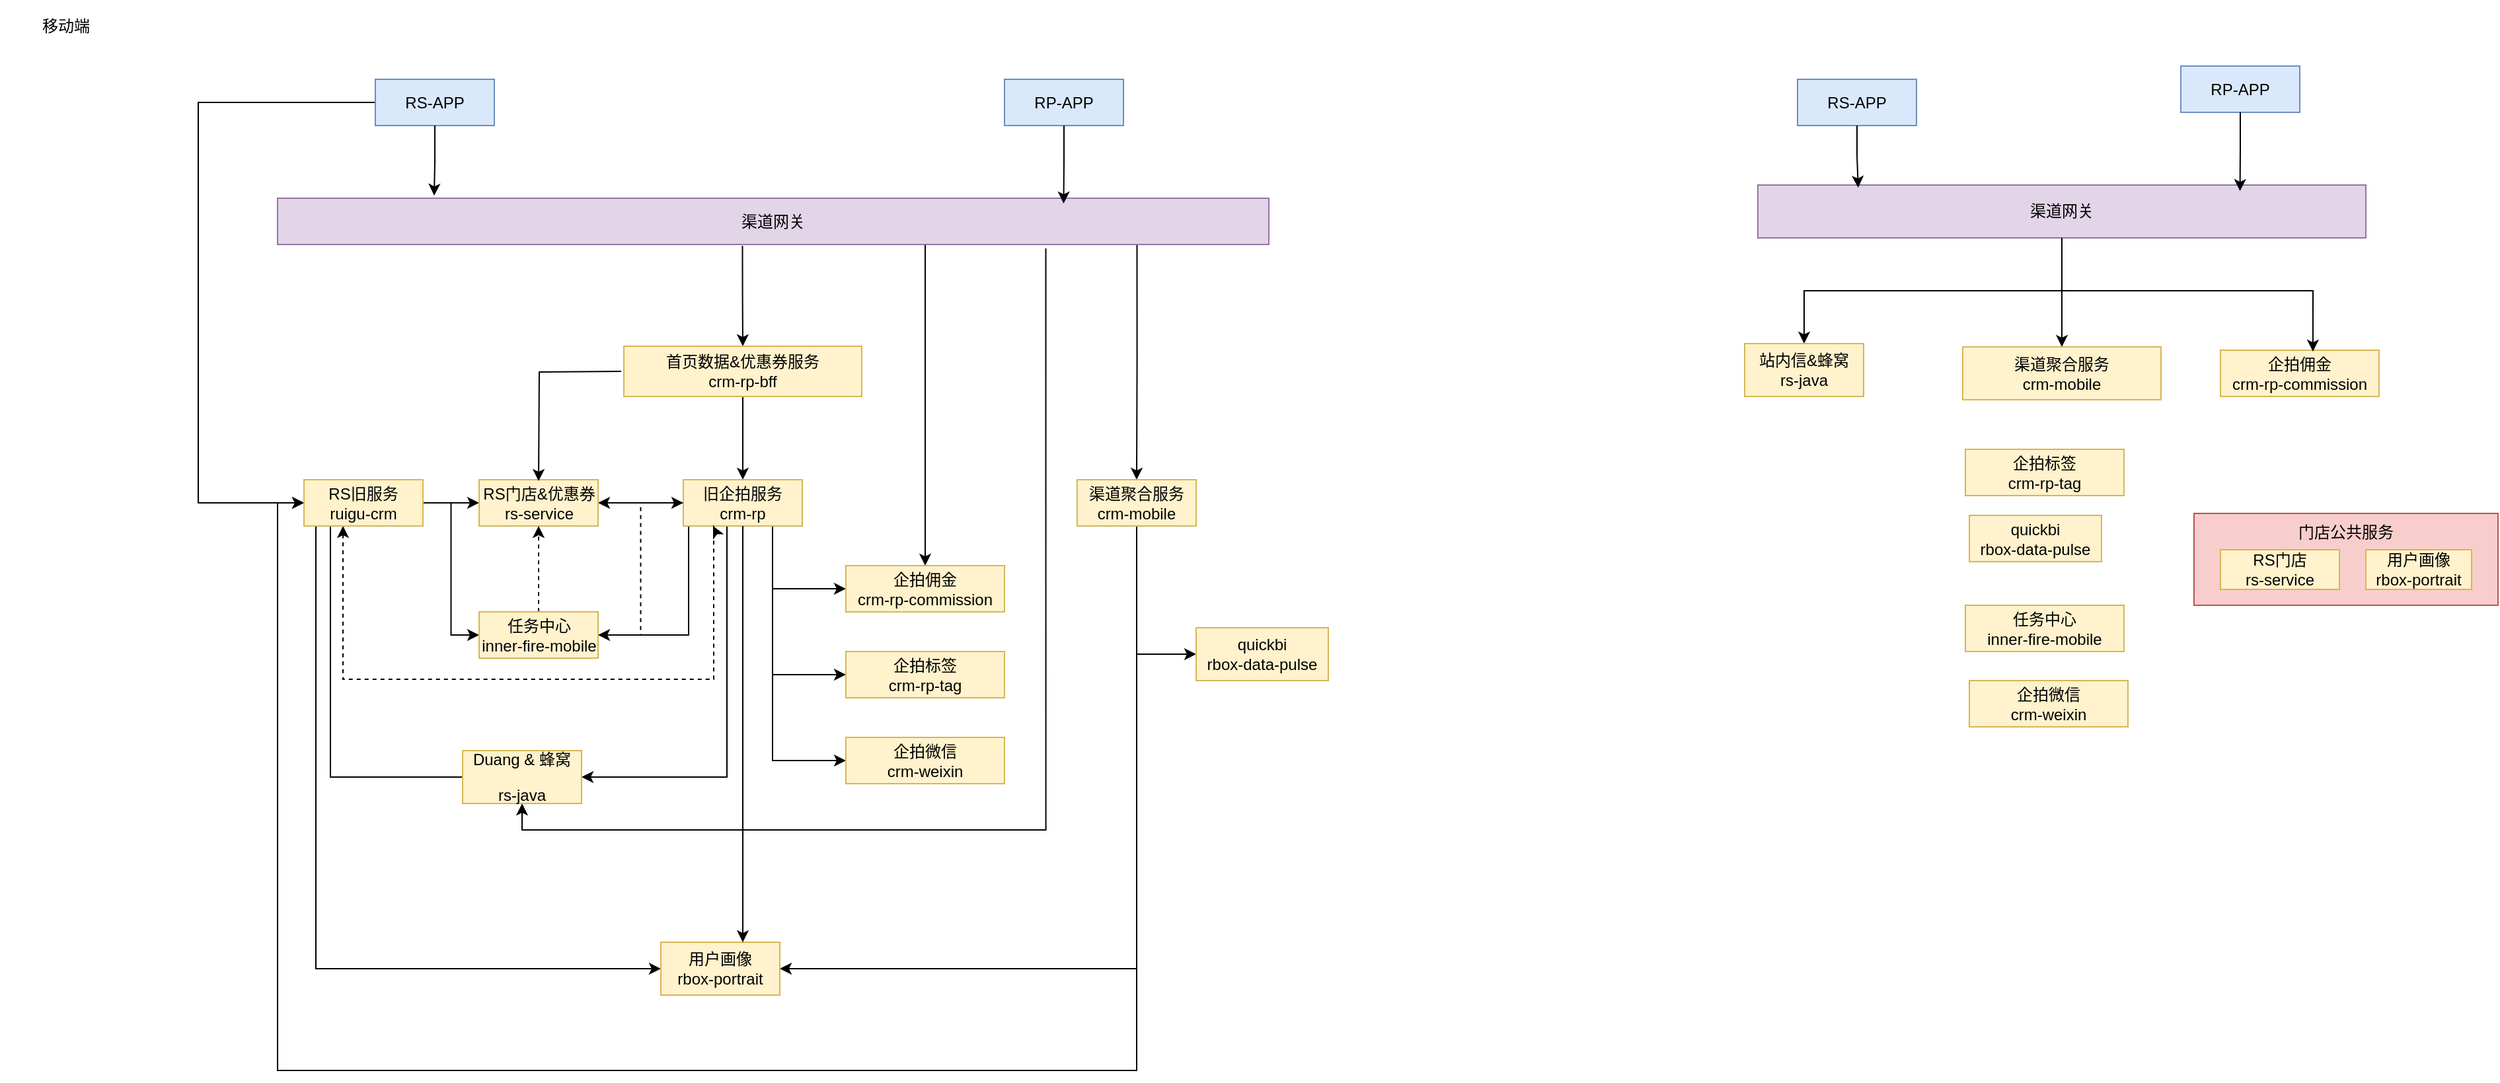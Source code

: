<mxfile version="27.0.9">
  <diagram name="第 1 页" id="iWPxshPIMEVbpGWWCTj_">
    <mxGraphModel dx="1815" dy="1154" grid="1" gridSize="10" guides="1" tooltips="1" connect="1" arrows="1" fold="1" page="1" pageScale="1" pageWidth="827" pageHeight="1169" math="1" shadow="0">
      <root>
        <mxCell id="0" />
        <mxCell id="1" parent="0" />
        <mxCell id="E_IOgsRbs07dyWP36C1h-70" value="门店公共服务" style="rounded=0;whiteSpace=wrap;html=1;fillColor=#f8cecc;strokeColor=#b85450;fontFamily=Helvetica;labelBackgroundColor=none;fontSize=12;verticalAlign=top;" vertex="1" parent="1">
          <mxGeometry x="1700" y="458.5" width="230" height="69.5" as="geometry" />
        </mxCell>
        <mxCell id="E_IOgsRbs07dyWP36C1h-20" style="edgeStyle=orthogonalEdgeStyle;rounded=0;orthogonalLoop=1;jettySize=auto;html=1;exitX=0.469;exitY=1.029;exitDx=0;exitDy=0;entryX=0.5;entryY=0;entryDx=0;entryDy=0;exitPerimeter=0;" edge="1" parent="1" source="bJtqQ9VPk2n9-TVYa7WY-3" target="PsItqs-l9x2g7-KIEnPt-1">
          <mxGeometry relative="1" as="geometry" />
        </mxCell>
        <mxCell id="E_IOgsRbs07dyWP36C1h-22" style="edgeStyle=orthogonalEdgeStyle;rounded=0;orthogonalLoop=1;jettySize=auto;html=1;exitX=0.867;exitY=0.886;exitDx=0;exitDy=0;entryX=0.5;entryY=0;entryDx=0;entryDy=0;exitPerimeter=0;" edge="1" parent="1" source="bJtqQ9VPk2n9-TVYa7WY-3" target="PsItqs-l9x2g7-KIEnPt-2">
          <mxGeometry relative="1" as="geometry" />
        </mxCell>
        <mxCell id="E_IOgsRbs07dyWP36C1h-77" style="edgeStyle=orthogonalEdgeStyle;rounded=0;orthogonalLoop=1;jettySize=auto;html=1;entryX=0.5;entryY=1;entryDx=0;entryDy=0;exitX=0.775;exitY=1.086;exitDx=0;exitDy=0;exitPerimeter=0;" edge="1" parent="1" source="bJtqQ9VPk2n9-TVYa7WY-3" target="PsItqs-l9x2g7-KIEnPt-43">
          <mxGeometry relative="1" as="geometry" />
        </mxCell>
        <mxCell id="E_IOgsRbs07dyWP36C1h-78" style="edgeStyle=orthogonalEdgeStyle;rounded=0;orthogonalLoop=1;jettySize=auto;html=1;entryX=0.5;entryY=0;entryDx=0;entryDy=0;" edge="1" parent="1" source="bJtqQ9VPk2n9-TVYa7WY-3" target="PsItqs-l9x2g7-KIEnPt-8">
          <mxGeometry relative="1" as="geometry">
            <Array as="points">
              <mxPoint x="740" y="310" />
              <mxPoint x="740" y="310" />
            </Array>
          </mxGeometry>
        </mxCell>
        <mxCell id="bJtqQ9VPk2n9-TVYa7WY-3" value="渠道网关" style="rounded=0;whiteSpace=wrap;html=1;fillColor=#e1d5e7;strokeColor=#9673a6;fontFamily=Helvetica;labelBackgroundColor=none;fontSize=12;" parent="1" vertex="1">
          <mxGeometry x="250" y="220" width="750" height="35" as="geometry" />
        </mxCell>
        <mxCell id="E_IOgsRbs07dyWP36C1h-19" style="edgeStyle=orthogonalEdgeStyle;rounded=0;orthogonalLoop=1;jettySize=auto;html=1;entryX=0;entryY=0.5;entryDx=0;entryDy=0;" edge="1" parent="1" source="bJtqQ9VPk2n9-TVYa7WY-15" target="PsItqs-l9x2g7-KIEnPt-4">
          <mxGeometry relative="1" as="geometry">
            <Array as="points">
              <mxPoint x="190" y="148" />
              <mxPoint x="190" y="451" />
            </Array>
          </mxGeometry>
        </mxCell>
        <mxCell id="bJtqQ9VPk2n9-TVYa7WY-15" value="RS-APP" style="rounded=0;whiteSpace=wrap;html=1;fillColor=#dae8fc;strokeColor=#6c8ebf;fontFamily=Helvetica;labelBackgroundColor=none;fontSize=12;" parent="1" vertex="1">
          <mxGeometry x="324" y="130" width="90" height="35" as="geometry" />
        </mxCell>
        <mxCell id="bJtqQ9VPk2n9-TVYa7WY-16" value="RP-APP" style="rounded=0;whiteSpace=wrap;html=1;fillColor=#dae8fc;strokeColor=#6c8ebf;fontFamily=Helvetica;labelBackgroundColor=none;fontSize=12;" parent="1" vertex="1">
          <mxGeometry x="800" y="130" width="90" height="35" as="geometry" />
        </mxCell>
        <mxCell id="PsItqs-l9x2g7-KIEnPt-13" style="edgeStyle=orthogonalEdgeStyle;rounded=0;orthogonalLoop=1;jettySize=auto;html=1;entryX=0.5;entryY=0;entryDx=0;entryDy=0;" parent="1" source="PsItqs-l9x2g7-KIEnPt-1" target="PsItqs-l9x2g7-KIEnPt-3" edge="1">
          <mxGeometry relative="1" as="geometry" />
        </mxCell>
        <mxCell id="PsItqs-l9x2g7-KIEnPt-1" value="&lt;div&gt;首页数据&amp;amp;优惠券服务&lt;/div&gt;crm-rp-bff" style="rounded=0;whiteSpace=wrap;html=1;fillColor=#fff2cc;strokeColor=#d6b656;fontFamily=Helvetica;labelBackgroundColor=none;fontSize=12;" parent="1" vertex="1">
          <mxGeometry x="512" y="332" width="180" height="38" as="geometry" />
        </mxCell>
        <mxCell id="E_IOgsRbs07dyWP36C1h-16" style="edgeStyle=orthogonalEdgeStyle;rounded=0;orthogonalLoop=1;jettySize=auto;html=1;entryX=0;entryY=0.5;entryDx=0;entryDy=0;" edge="1" parent="1" source="PsItqs-l9x2g7-KIEnPt-2" target="PsItqs-l9x2g7-KIEnPt-11">
          <mxGeometry relative="1" as="geometry" />
        </mxCell>
        <mxCell id="E_IOgsRbs07dyWP36C1h-17" style="edgeStyle=orthogonalEdgeStyle;rounded=0;orthogonalLoop=1;jettySize=auto;html=1;entryX=1;entryY=0.5;entryDx=0;entryDy=0;" edge="1" parent="1" source="PsItqs-l9x2g7-KIEnPt-2" target="PsItqs-l9x2g7-KIEnPt-10">
          <mxGeometry relative="1" as="geometry">
            <Array as="points">
              <mxPoint x="900" y="803" />
            </Array>
          </mxGeometry>
        </mxCell>
        <mxCell id="E_IOgsRbs07dyWP36C1h-18" style="edgeStyle=orthogonalEdgeStyle;rounded=0;orthogonalLoop=1;jettySize=auto;html=1;entryX=0;entryY=0.5;entryDx=0;entryDy=0;" edge="1" parent="1" source="PsItqs-l9x2g7-KIEnPt-2" target="PsItqs-l9x2g7-KIEnPt-4">
          <mxGeometry relative="1" as="geometry">
            <Array as="points">
              <mxPoint x="900" y="880" />
              <mxPoint x="250" y="880" />
              <mxPoint x="250" y="451" />
            </Array>
          </mxGeometry>
        </mxCell>
        <mxCell id="PsItqs-l9x2g7-KIEnPt-2" value="&lt;div&gt;渠道聚合服务&lt;/div&gt;crm-mobile" style="rounded=0;whiteSpace=wrap;html=1;fillColor=#fff2cc;strokeColor=#d6b656;fontFamily=Helvetica;labelBackgroundColor=none;fontSize=12;" parent="1" vertex="1">
          <mxGeometry x="855" y="433" width="90" height="35" as="geometry" />
        </mxCell>
        <mxCell id="PsItqs-l9x2g7-KIEnPt-23" style="edgeStyle=orthogonalEdgeStyle;rounded=0;orthogonalLoop=1;jettySize=auto;html=1;entryX=1;entryY=0.5;entryDx=0;entryDy=0;" parent="1" source="PsItqs-l9x2g7-KIEnPt-3" target="PsItqs-l9x2g7-KIEnPt-5" edge="1">
          <mxGeometry relative="1" as="geometry" />
        </mxCell>
        <mxCell id="PsItqs-l9x2g7-KIEnPt-35" style="edgeStyle=orthogonalEdgeStyle;rounded=0;orthogonalLoop=1;jettySize=auto;html=1;entryX=1;entryY=0.5;entryDx=0;entryDy=0;" parent="1" target="PsItqs-l9x2g7-KIEnPt-25" edge="1">
          <mxGeometry relative="1" as="geometry">
            <mxPoint x="561" y="467" as="sourcePoint" />
            <mxPoint x="468.5" y="550.5" as="targetPoint" />
            <Array as="points">
              <mxPoint x="561" y="551" />
            </Array>
          </mxGeometry>
        </mxCell>
        <mxCell id="PsItqs-l9x2g7-KIEnPt-48" style="edgeStyle=orthogonalEdgeStyle;rounded=0;orthogonalLoop=1;jettySize=auto;html=1;exitX=0.75;exitY=1;exitDx=0;exitDy=0;entryX=0;entryY=0.5;entryDx=0;entryDy=0;" parent="1" source="PsItqs-l9x2g7-KIEnPt-3" target="PsItqs-l9x2g7-KIEnPt-8" edge="1">
          <mxGeometry relative="1" as="geometry" />
        </mxCell>
        <mxCell id="E_IOgsRbs07dyWP36C1h-2" style="edgeStyle=orthogonalEdgeStyle;rounded=0;orthogonalLoop=1;jettySize=auto;html=1;exitX=0.75;exitY=1;exitDx=0;exitDy=0;entryX=0;entryY=0.5;entryDx=0;entryDy=0;" edge="1" parent="1" source="PsItqs-l9x2g7-KIEnPt-3" target="PsItqs-l9x2g7-KIEnPt-6">
          <mxGeometry relative="1" as="geometry" />
        </mxCell>
        <mxCell id="E_IOgsRbs07dyWP36C1h-3" style="edgeStyle=orthogonalEdgeStyle;rounded=0;orthogonalLoop=1;jettySize=auto;html=1;exitX=0.75;exitY=1;exitDx=0;exitDy=0;entryX=0;entryY=0.5;entryDx=0;entryDy=0;" edge="1" parent="1" source="PsItqs-l9x2g7-KIEnPt-3" target="PsItqs-l9x2g7-KIEnPt-7">
          <mxGeometry relative="1" as="geometry" />
        </mxCell>
        <mxCell id="E_IOgsRbs07dyWP36C1h-11" style="edgeStyle=orthogonalEdgeStyle;rounded=0;orthogonalLoop=1;jettySize=auto;html=1;entryX=1;entryY=0.5;entryDx=0;entryDy=0;" edge="1" parent="1" source="PsItqs-l9x2g7-KIEnPt-3" target="PsItqs-l9x2g7-KIEnPt-43">
          <mxGeometry relative="1" as="geometry">
            <Array as="points">
              <mxPoint x="590" y="658" />
            </Array>
          </mxGeometry>
        </mxCell>
        <mxCell id="PsItqs-l9x2g7-KIEnPt-3" value="&lt;div&gt;旧企拍服务&lt;/div&gt;crm-rp" style="rounded=0;whiteSpace=wrap;html=1;fillColor=#fff2cc;strokeColor=#d6b656;fontFamily=Helvetica;labelBackgroundColor=none;fontSize=12;" parent="1" vertex="1">
          <mxGeometry x="557" y="433" width="90" height="35" as="geometry" />
        </mxCell>
        <mxCell id="PsItqs-l9x2g7-KIEnPt-22" style="edgeStyle=orthogonalEdgeStyle;rounded=0;orthogonalLoop=1;jettySize=auto;html=1;entryX=0;entryY=0.5;entryDx=0;entryDy=0;" parent="1" source="PsItqs-l9x2g7-KIEnPt-4" target="PsItqs-l9x2g7-KIEnPt-5" edge="1">
          <mxGeometry relative="1" as="geometry" />
        </mxCell>
        <mxCell id="PsItqs-l9x2g7-KIEnPt-34" style="edgeStyle=orthogonalEdgeStyle;rounded=0;orthogonalLoop=1;jettySize=auto;html=1;entryX=0;entryY=0.5;entryDx=0;entryDy=0;" parent="1" source="PsItqs-l9x2g7-KIEnPt-4" target="PsItqs-l9x2g7-KIEnPt-25" edge="1">
          <mxGeometry relative="1" as="geometry" />
        </mxCell>
        <mxCell id="PsItqs-l9x2g7-KIEnPt-46" style="edgeStyle=orthogonalEdgeStyle;rounded=0;orthogonalLoop=1;jettySize=auto;html=1;entryX=0.25;entryY=1;entryDx=0;entryDy=0;exitX=0.367;exitY=0.971;exitDx=0;exitDy=0;exitPerimeter=0;endArrow=classic;endFill=1;startArrow=classic;startFill=1;dashed=1;" parent="1" target="PsItqs-l9x2g7-KIEnPt-3" edge="1">
          <mxGeometry relative="1" as="geometry">
            <Array as="points">
              <mxPoint x="300" y="584" />
              <mxPoint x="580" y="584" />
              <mxPoint x="580" y="469" />
            </Array>
            <mxPoint x="299.53" y="468.005" as="sourcePoint" />
            <mxPoint x="595.5" y="469.02" as="targetPoint" />
          </mxGeometry>
        </mxCell>
        <mxCell id="E_IOgsRbs07dyWP36C1h-5" style="edgeStyle=orthogonalEdgeStyle;rounded=0;orthogonalLoop=1;jettySize=auto;html=1;entryX=0;entryY=0.5;entryDx=0;entryDy=0;" edge="1" parent="1">
          <mxGeometry relative="1" as="geometry">
            <mxPoint x="290" y="468" as="sourcePoint" />
            <mxPoint x="400" y="658" as="targetPoint" />
            <Array as="points">
              <mxPoint x="290" y="658" />
            </Array>
          </mxGeometry>
        </mxCell>
        <mxCell id="E_IOgsRbs07dyWP36C1h-14" style="edgeStyle=orthogonalEdgeStyle;rounded=0;orthogonalLoop=1;jettySize=auto;html=1;entryX=0;entryY=0.5;entryDx=0;entryDy=0;" edge="1" parent="1" target="PsItqs-l9x2g7-KIEnPt-10">
          <mxGeometry relative="1" as="geometry">
            <mxPoint x="279" y="468" as="sourcePoint" />
            <mxPoint x="549" y="803" as="targetPoint" />
            <Array as="points">
              <mxPoint x="279" y="803" />
            </Array>
          </mxGeometry>
        </mxCell>
        <mxCell id="PsItqs-l9x2g7-KIEnPt-4" value="&lt;div&gt;RS旧服务&lt;/div&gt;ruigu-crm" style="rounded=0;whiteSpace=wrap;html=1;fillColor=#fff2cc;strokeColor=#d6b656;fontFamily=Helvetica;labelBackgroundColor=none;fontSize=12;" parent="1" vertex="1">
          <mxGeometry x="270" y="433" width="90" height="35" as="geometry" />
        </mxCell>
        <mxCell id="PsItqs-l9x2g7-KIEnPt-5" value="&lt;div&gt;RS门店&amp;amp;优惠券&lt;/div&gt;rs-service" style="rounded=0;whiteSpace=wrap;html=1;fillColor=#fff2cc;strokeColor=#d6b656;fontFamily=Helvetica;labelBackgroundColor=none;fontSize=12;" parent="1" vertex="1">
          <mxGeometry x="402.5" y="433" width="90" height="35" as="geometry" />
        </mxCell>
        <mxCell id="PsItqs-l9x2g7-KIEnPt-6" value="&lt;div&gt;企拍标签&lt;/div&gt;crm-rp-tag" style="rounded=0;whiteSpace=wrap;html=1;fillColor=#fff2cc;strokeColor=#d6b656;fontFamily=Helvetica;labelBackgroundColor=none;fontSize=12;" parent="1" vertex="1">
          <mxGeometry x="680" y="563" width="120" height="35" as="geometry" />
        </mxCell>
        <mxCell id="PsItqs-l9x2g7-KIEnPt-7" value="&lt;div&gt;企拍微信&lt;/div&gt;crm-weixin" style="rounded=0;whiteSpace=wrap;html=1;fillColor=#fff2cc;strokeColor=#d6b656;fontFamily=Helvetica;labelBackgroundColor=none;fontSize=12;" parent="1" vertex="1">
          <mxGeometry x="680" y="628" width="120" height="35" as="geometry" />
        </mxCell>
        <mxCell id="PsItqs-l9x2g7-KIEnPt-8" value="&lt;div&gt;企拍佣金&lt;/div&gt;crm-rp-commission" style="rounded=0;whiteSpace=wrap;html=1;fillColor=#fff2cc;strokeColor=#d6b656;fontFamily=Helvetica;labelBackgroundColor=none;fontSize=12;" parent="1" vertex="1">
          <mxGeometry x="680" y="498" width="120" height="35" as="geometry" />
        </mxCell>
        <mxCell id="PsItqs-l9x2g7-KIEnPt-10" value="&lt;p&gt;&lt;span&gt;&lt;span&gt;用户画像&lt;br&gt;&lt;/span&gt;&lt;/span&gt;&lt;span&gt;rbox-portrait&lt;/span&gt;&lt;span&gt;&lt;/span&gt;&lt;/p&gt;" style="rounded=0;whiteSpace=wrap;html=1;fillColor=#fff2cc;strokeColor=#d6b656;align=center;verticalAlign=middle;fontFamily=Helvetica;fontSize=12;fontColor=default;labelBackgroundColor=none;" parent="1" vertex="1">
          <mxGeometry x="540" y="783" width="90" height="40" as="geometry" />
        </mxCell>
        <mxCell id="PsItqs-l9x2g7-KIEnPt-11" value="&lt;p&gt;&lt;span&gt;&lt;span&gt;quickbi&lt;br&gt;&lt;/span&gt;&lt;/span&gt;rbox-data-pulse&lt;/p&gt;" style="rounded=0;whiteSpace=wrap;html=1;fillColor=#fff2cc;strokeColor=#d6b656;align=center;verticalAlign=middle;fontFamily=Helvetica;fontSize=12;fontColor=default;labelBackgroundColor=none;" parent="1" vertex="1">
          <mxGeometry x="945" y="545" width="100" height="40" as="geometry" />
        </mxCell>
        <mxCell id="PsItqs-l9x2g7-KIEnPt-14" style="edgeStyle=orthogonalEdgeStyle;rounded=0;orthogonalLoop=1;jettySize=auto;html=1;entryX=0.5;entryY=0;entryDx=0;entryDy=0;" parent="1" edge="1">
          <mxGeometry relative="1" as="geometry">
            <mxPoint x="510" y="351" as="sourcePoint" />
            <mxPoint x="447.5" y="434" as="targetPoint" />
          </mxGeometry>
        </mxCell>
        <mxCell id="PsItqs-l9x2g7-KIEnPt-37" style="edgeStyle=orthogonalEdgeStyle;rounded=0;orthogonalLoop=1;jettySize=auto;html=1;entryX=0;entryY=0.5;entryDx=0;entryDy=0;dashed=1;" parent="1" source="PsItqs-l9x2g7-KIEnPt-25" target="PsItqs-l9x2g7-KIEnPt-3" edge="1">
          <mxGeometry relative="1" as="geometry" />
        </mxCell>
        <mxCell id="PsItqs-l9x2g7-KIEnPt-38" style="edgeStyle=orthogonalEdgeStyle;rounded=0;orthogonalLoop=1;jettySize=auto;html=1;entryX=0.5;entryY=1;entryDx=0;entryDy=0;dashed=1;" parent="1" source="PsItqs-l9x2g7-KIEnPt-25" target="PsItqs-l9x2g7-KIEnPt-5" edge="1">
          <mxGeometry relative="1" as="geometry" />
        </mxCell>
        <mxCell id="PsItqs-l9x2g7-KIEnPt-25" value="任务中心&lt;br&gt;&lt;span style=&quot;color: light-dark(rgb(0, 0, 0), rgb(255, 255, 255));&quot;&gt;inner-fire-mobile&lt;/span&gt;" style="rounded=0;whiteSpace=wrap;html=1;fillColor=#fff2cc;strokeColor=#d6b656;fontFamily=Helvetica;labelBackgroundColor=none;fontSize=12;" parent="1" vertex="1">
          <mxGeometry x="402.5" y="533" width="90" height="35" as="geometry" />
        </mxCell>
        <mxCell id="PsItqs-l9x2g7-KIEnPt-31" style="edgeStyle=orthogonalEdgeStyle;rounded=0;orthogonalLoop=1;jettySize=auto;html=1;entryX=0.158;entryY=-0.057;entryDx=0;entryDy=0;entryPerimeter=0;" parent="1" source="bJtqQ9VPk2n9-TVYa7WY-15" target="bJtqQ9VPk2n9-TVYa7WY-3" edge="1">
          <mxGeometry relative="1" as="geometry" />
        </mxCell>
        <mxCell id="PsItqs-l9x2g7-KIEnPt-33" style="edgeStyle=orthogonalEdgeStyle;rounded=0;orthogonalLoop=1;jettySize=auto;html=1;entryX=0.793;entryY=0.114;entryDx=0;entryDy=0;entryPerimeter=0;" parent="1" source="bJtqQ9VPk2n9-TVYa7WY-16" target="bJtqQ9VPk2n9-TVYa7WY-3" edge="1">
          <mxGeometry relative="1" as="geometry" />
        </mxCell>
        <mxCell id="PsItqs-l9x2g7-KIEnPt-43" value="&lt;p&gt;Duang &amp;amp; 蜂窝&lt;/p&gt;&lt;p&gt;&lt;span style=&quot;background-color: transparent; color: light-dark(rgb(0, 0, 0), rgb(255, 255, 255));&quot;&gt;rs-java&lt;/span&gt;&lt;/p&gt;" style="rounded=0;whiteSpace=wrap;html=1;fillColor=#fff2cc;strokeColor=#d6b656;align=center;verticalAlign=middle;fontFamily=Helvetica;fontSize=12;fontColor=default;labelBackgroundColor=none;" parent="1" vertex="1">
          <mxGeometry x="390" y="638" width="90" height="40" as="geometry" />
        </mxCell>
        <mxCell id="E_IOgsRbs07dyWP36C1h-13" style="edgeStyle=orthogonalEdgeStyle;rounded=0;orthogonalLoop=1;jettySize=auto;html=1;exitX=0.5;exitY=1;exitDx=0;exitDy=0;entryX=0.689;entryY=0;entryDx=0;entryDy=0;entryPerimeter=0;" edge="1" parent="1" source="PsItqs-l9x2g7-KIEnPt-3" target="PsItqs-l9x2g7-KIEnPt-10">
          <mxGeometry relative="1" as="geometry" />
        </mxCell>
        <mxCell id="E_IOgsRbs07dyWP36C1h-23" value="移动端" style="text;html=1;align=center;verticalAlign=middle;whiteSpace=wrap;rounded=0;" vertex="1" parent="1">
          <mxGeometry x="40" y="70" width="100" height="40" as="geometry" />
        </mxCell>
        <mxCell id="E_IOgsRbs07dyWP36C1h-71" style="edgeStyle=orthogonalEdgeStyle;rounded=0;orthogonalLoop=1;jettySize=auto;html=1;entryX=0.5;entryY=0;entryDx=0;entryDy=0;" edge="1" parent="1" source="E_IOgsRbs07dyWP36C1h-28" target="E_IOgsRbs07dyWP36C1h-63">
          <mxGeometry relative="1" as="geometry" />
        </mxCell>
        <mxCell id="E_IOgsRbs07dyWP36C1h-83" style="edgeStyle=orthogonalEdgeStyle;rounded=0;orthogonalLoop=1;jettySize=auto;html=1;exitX=0.5;exitY=1;exitDx=0;exitDy=0;entryX=0.5;entryY=0;entryDx=0;entryDy=0;" edge="1" parent="1" source="E_IOgsRbs07dyWP36C1h-28" target="E_IOgsRbs07dyWP36C1h-37">
          <mxGeometry relative="1" as="geometry" />
        </mxCell>
        <mxCell id="E_IOgsRbs07dyWP36C1h-28" value="渠道网关" style="rounded=0;whiteSpace=wrap;html=1;fillColor=#e1d5e7;strokeColor=#9673a6;fontFamily=Helvetica;labelBackgroundColor=none;fontSize=12;" vertex="1" parent="1">
          <mxGeometry x="1370" y="210" width="460" height="40" as="geometry" />
        </mxCell>
        <mxCell id="E_IOgsRbs07dyWP36C1h-30" value="RS-APP" style="rounded=0;whiteSpace=wrap;html=1;fillColor=#dae8fc;strokeColor=#6c8ebf;fontFamily=Helvetica;labelBackgroundColor=none;fontSize=12;" vertex="1" parent="1">
          <mxGeometry x="1400" y="130" width="90" height="35" as="geometry" />
        </mxCell>
        <mxCell id="E_IOgsRbs07dyWP36C1h-31" value="RP-APP" style="rounded=0;whiteSpace=wrap;html=1;fillColor=#dae8fc;strokeColor=#6c8ebf;fontFamily=Helvetica;labelBackgroundColor=none;fontSize=12;" vertex="1" parent="1">
          <mxGeometry x="1690" y="120" width="90" height="35" as="geometry" />
        </mxCell>
        <mxCell id="E_IOgsRbs07dyWP36C1h-37" value="&lt;div&gt;渠道聚合服务&lt;/div&gt;crm-mobile" style="rounded=0;whiteSpace=wrap;html=1;fillColor=#fff2cc;strokeColor=#d6b656;fontFamily=Helvetica;labelBackgroundColor=none;fontSize=12;" vertex="1" parent="1">
          <mxGeometry x="1525" y="332.5" width="150" height="40" as="geometry" />
        </mxCell>
        <mxCell id="E_IOgsRbs07dyWP36C1h-52" value="&lt;div&gt;企拍标签&lt;/div&gt;crm-rp-tag" style="rounded=0;whiteSpace=wrap;html=1;fillColor=#fff2cc;strokeColor=#d6b656;fontFamily=Helvetica;labelBackgroundColor=none;fontSize=12;" vertex="1" parent="1">
          <mxGeometry x="1527" y="410" width="120" height="35" as="geometry" />
        </mxCell>
        <mxCell id="E_IOgsRbs07dyWP36C1h-53" value="&lt;div&gt;企拍微信&lt;/div&gt;crm-weixin" style="rounded=0;whiteSpace=wrap;html=1;fillColor=#fff2cc;strokeColor=#d6b656;fontFamily=Helvetica;labelBackgroundColor=none;fontSize=12;" vertex="1" parent="1">
          <mxGeometry x="1530" y="585" width="120" height="35" as="geometry" />
        </mxCell>
        <mxCell id="E_IOgsRbs07dyWP36C1h-54" value="&lt;div&gt;企拍佣金&lt;/div&gt;crm-rp-commission" style="rounded=0;whiteSpace=wrap;html=1;fillColor=#fff2cc;strokeColor=#d6b656;fontFamily=Helvetica;labelBackgroundColor=none;fontSize=12;" vertex="1" parent="1">
          <mxGeometry x="1720" y="335" width="120" height="35" as="geometry" />
        </mxCell>
        <mxCell id="E_IOgsRbs07dyWP36C1h-56" value="&lt;p&gt;&lt;span&gt;&lt;span&gt;quickbi&lt;br&gt;&lt;/span&gt;&lt;/span&gt;rbox-data-pulse&lt;/p&gt;" style="rounded=0;whiteSpace=wrap;html=1;fillColor=#fff2cc;strokeColor=#d6b656;align=center;verticalAlign=middle;fontFamily=Helvetica;fontSize=12;fontColor=default;labelBackgroundColor=none;" vertex="1" parent="1">
          <mxGeometry x="1530" y="460" width="100" height="35" as="geometry" />
        </mxCell>
        <mxCell id="E_IOgsRbs07dyWP36C1h-62" style="edgeStyle=orthogonalEdgeStyle;rounded=0;orthogonalLoop=1;jettySize=auto;html=1;entryX=0.793;entryY=0.114;entryDx=0;entryDy=0;entryPerimeter=0;" edge="1" source="E_IOgsRbs07dyWP36C1h-31" target="E_IOgsRbs07dyWP36C1h-28" parent="1">
          <mxGeometry relative="1" as="geometry" />
        </mxCell>
        <mxCell id="E_IOgsRbs07dyWP36C1h-63" value="&lt;p&gt;站内信&amp;amp;蜂窝&lt;br&gt;&lt;span style=&quot;background-color: transparent; color: light-dark(rgb(0, 0, 0), rgb(255, 255, 255));&quot;&gt;rs-java&lt;/span&gt;&lt;/p&gt;" style="rounded=0;whiteSpace=wrap;html=1;fillColor=#fff2cc;strokeColor=#d6b656;align=center;verticalAlign=middle;fontFamily=Helvetica;fontSize=12;fontColor=default;labelBackgroundColor=none;" vertex="1" parent="1">
          <mxGeometry x="1360" y="330" width="90" height="40" as="geometry" />
        </mxCell>
        <mxCell id="E_IOgsRbs07dyWP36C1h-65" value="&lt;p&gt;&lt;span&gt;&lt;span&gt;用户画像&lt;br&gt;&lt;/span&gt;&lt;/span&gt;&lt;span&gt;rbox-portrait&lt;/span&gt;&lt;span&gt;&lt;/span&gt;&lt;/p&gt;" style="rounded=0;whiteSpace=wrap;html=1;fillColor=#fff2cc;strokeColor=#d6b656;align=center;verticalAlign=middle;fontFamily=Helvetica;fontSize=12;fontColor=default;labelBackgroundColor=none;" vertex="1" parent="1">
          <mxGeometry x="1830" y="486" width="80" height="30" as="geometry" />
        </mxCell>
        <mxCell id="E_IOgsRbs07dyWP36C1h-66" value="&lt;div&gt;RS门店&lt;/div&gt;rs-service" style="rounded=0;whiteSpace=wrap;html=1;fillColor=#fff2cc;strokeColor=#d6b656;fontFamily=Helvetica;labelBackgroundColor=none;fontSize=12;" vertex="1" parent="1">
          <mxGeometry x="1720" y="486" width="90" height="30" as="geometry" />
        </mxCell>
        <mxCell id="E_IOgsRbs07dyWP36C1h-81" style="edgeStyle=orthogonalEdgeStyle;rounded=0;orthogonalLoop=1;jettySize=auto;html=1;exitX=0.5;exitY=1;exitDx=0;exitDy=0;entryX=0.583;entryY=0.029;entryDx=0;entryDy=0;entryPerimeter=0;" edge="1" parent="1" source="E_IOgsRbs07dyWP36C1h-28" target="E_IOgsRbs07dyWP36C1h-54">
          <mxGeometry relative="1" as="geometry">
            <Array as="points">
              <mxPoint x="1600" y="290" />
              <mxPoint x="1790" y="290" />
            </Array>
          </mxGeometry>
        </mxCell>
        <mxCell id="E_IOgsRbs07dyWP36C1h-82" value="任务中心&lt;br&gt;&lt;span style=&quot;color: light-dark(rgb(0, 0, 0), rgb(255, 255, 255));&quot;&gt;inner-fire-mobile&lt;/span&gt;" style="rounded=0;whiteSpace=wrap;html=1;fillColor=#fff2cc;strokeColor=#d6b656;fontFamily=Helvetica;labelBackgroundColor=none;fontSize=12;" vertex="1" parent="1">
          <mxGeometry x="1527" y="528" width="120" height="35" as="geometry" />
        </mxCell>
        <mxCell id="E_IOgsRbs07dyWP36C1h-84" style="edgeStyle=orthogonalEdgeStyle;rounded=0;orthogonalLoop=1;jettySize=auto;html=1;exitX=0.5;exitY=1;exitDx=0;exitDy=0;entryX=0.165;entryY=0.05;entryDx=0;entryDy=0;entryPerimeter=0;" edge="1" parent="1" source="E_IOgsRbs07dyWP36C1h-30" target="E_IOgsRbs07dyWP36C1h-28">
          <mxGeometry relative="1" as="geometry" />
        </mxCell>
      </root>
    </mxGraphModel>
  </diagram>
</mxfile>
